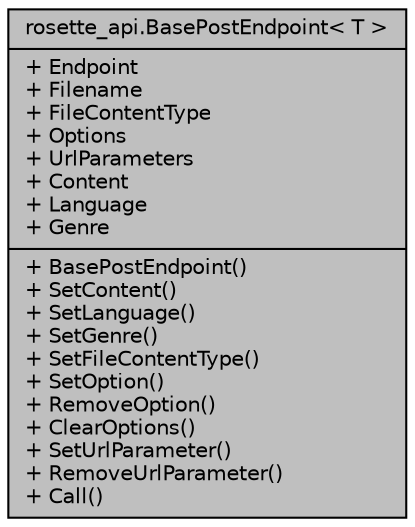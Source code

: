 digraph "rosette_api.BasePostEndpoint&lt; T &gt;"
{
  edge [fontname="Helvetica",fontsize="10",labelfontname="Helvetica",labelfontsize="10"];
  node [fontname="Helvetica",fontsize="10",shape=record];
  Node1 [label="{rosette_api.BasePostEndpoint\< T \>\n|+ Endpoint\l+ Filename\l+ FileContentType\l+ Options\l+ UrlParameters\l+ Content\l+ Language\l+ Genre\l|+ BasePostEndpoint()\l+ SetContent()\l+ SetLanguage()\l+ SetGenre()\l+ SetFileContentType()\l+ SetOption()\l+ RemoveOption()\l+ ClearOptions()\l+ SetUrlParameter()\l+ RemoveUrlParameter()\l+ Call()\l}",height=0.2,width=0.4,color="black", fillcolor="grey75", style="filled", fontcolor="black"];
}
